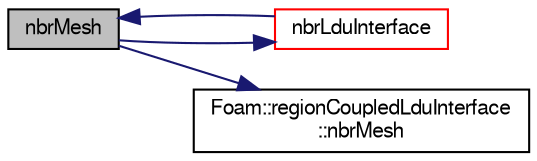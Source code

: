 digraph "nbrMesh"
{
  bgcolor="transparent";
  edge [fontname="FreeSans",fontsize="10",labelfontname="FreeSans",labelfontsize="10"];
  node [fontname="FreeSans",fontsize="10",shape=record];
  rankdir="LR";
  Node27 [label="nbrMesh",height=0.2,width=0.4,color="black", fillcolor="grey75", style="filled", fontcolor="black"];
  Node27 -> Node28 [color="midnightblue",fontsize="10",style="solid",fontname="FreeSans"];
  Node28 [label="nbrLduInterface",height=0.2,width=0.4,color="red",URL="$a25158.html#ac51c83d72cd488516fbb967540c7022a"];
  Node28 -> Node27 [color="midnightblue",fontsize="10",style="solid",fontname="FreeSans"];
  Node27 -> Node87 [color="midnightblue",fontsize="10",style="solid",fontname="FreeSans"];
  Node87 [label="Foam::regionCoupledLduInterface\l::nbrMesh",height=0.2,width=0.4,color="black",URL="$a25170.html#a2f1b6ba7b55b34b7b1522a68908e394b",tooltip="Return AMI. "];
}
